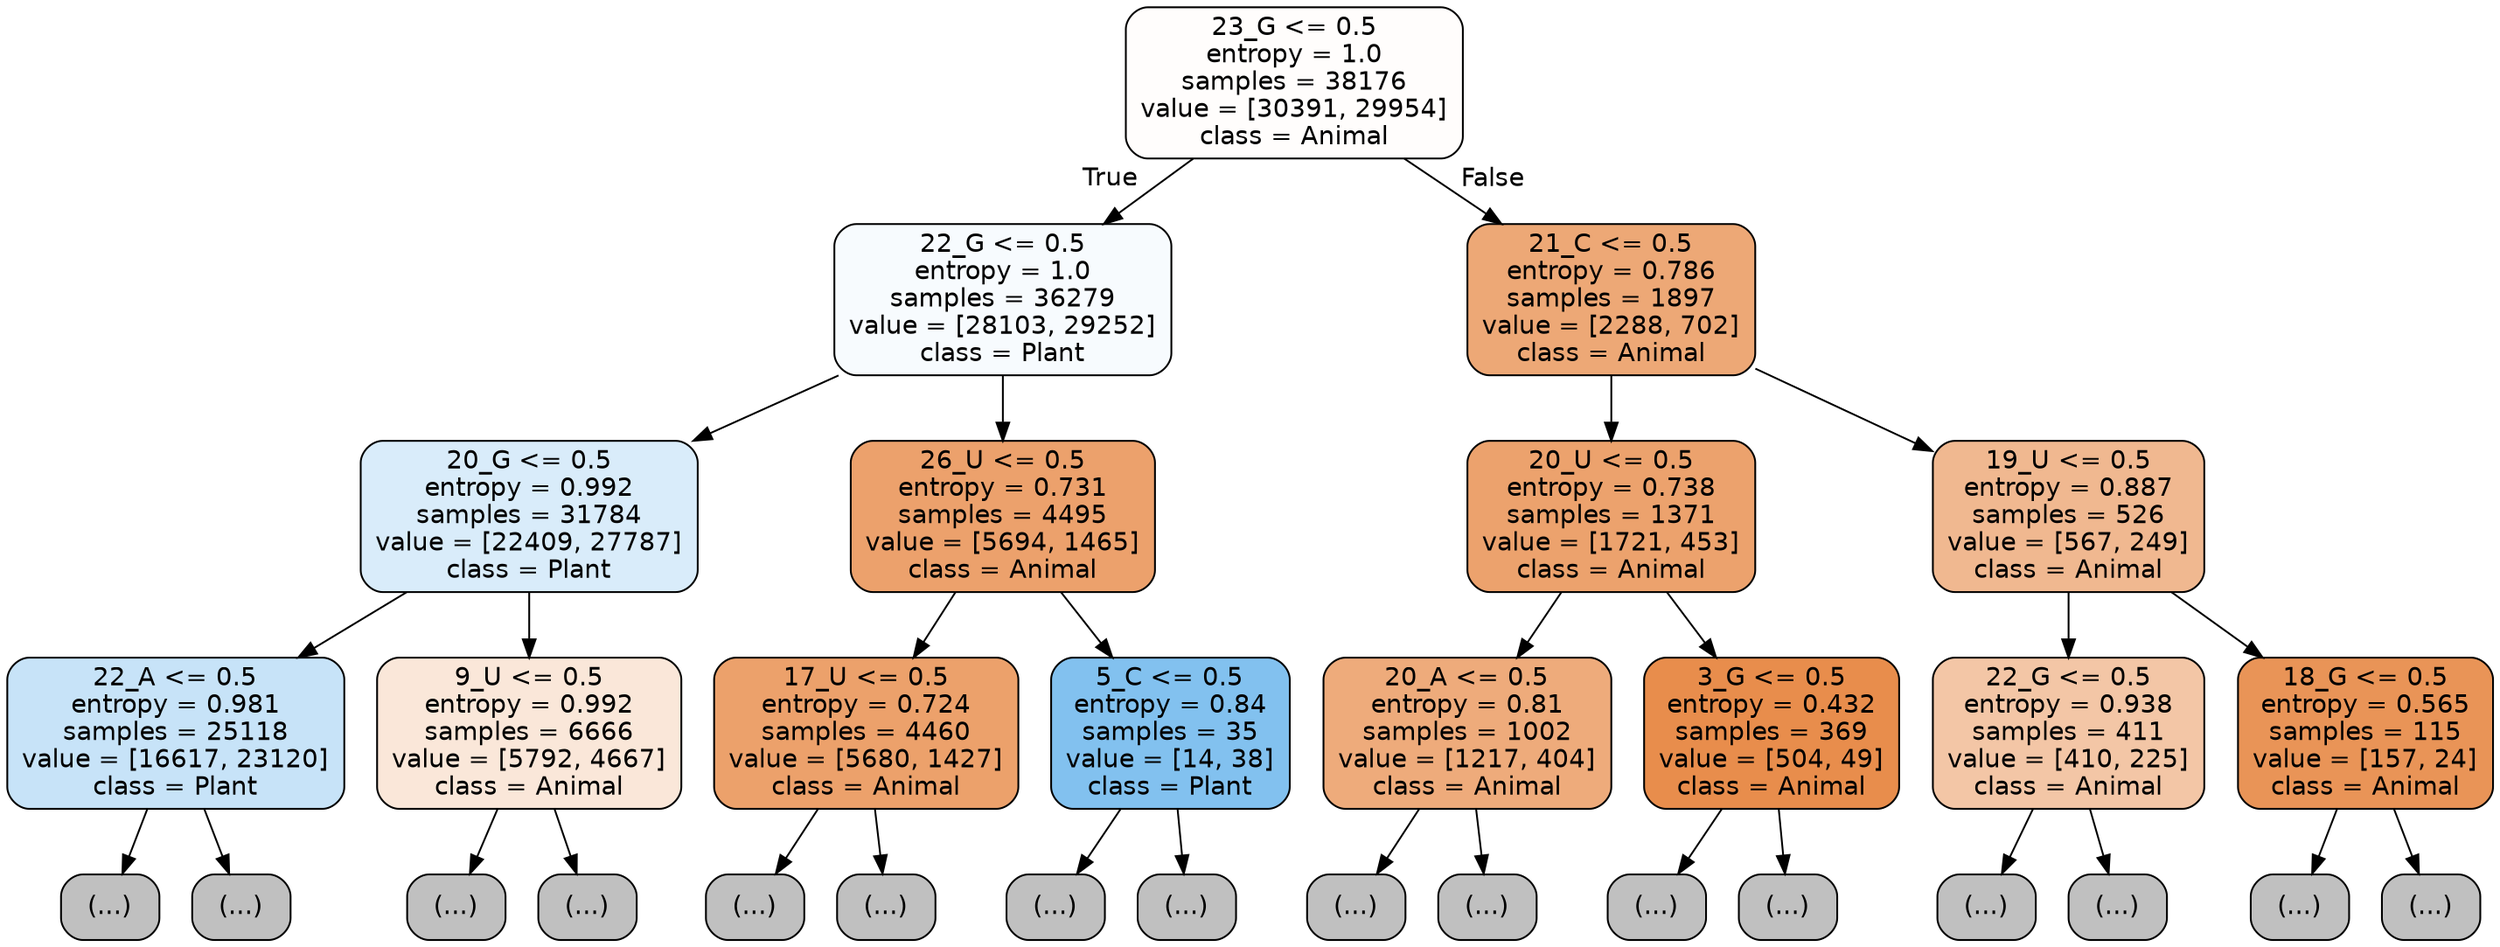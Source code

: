 digraph Tree {
node [shape=box, style="filled, rounded", color="black", fontname="helvetica"] ;
edge [fontname="helvetica"] ;
0 [label="23_G <= 0.5\nentropy = 1.0\nsamples = 38176\nvalue = [30391, 29954]\nclass = Animal", fillcolor="#fffdfc"] ;
1 [label="22_G <= 0.5\nentropy = 1.0\nsamples = 36279\nvalue = [28103, 29252]\nclass = Plant", fillcolor="#f7fbfe"] ;
0 -> 1 [labeldistance=2.5, labelangle=45, headlabel="True"] ;
2 [label="20_G <= 0.5\nentropy = 0.992\nsamples = 31784\nvalue = [22409, 27787]\nclass = Plant", fillcolor="#d9ecfa"] ;
1 -> 2 ;
3 [label="22_A <= 0.5\nentropy = 0.981\nsamples = 25118\nvalue = [16617, 23120]\nclass = Plant", fillcolor="#c7e3f8"] ;
2 -> 3 ;
4 [label="(...)", fillcolor="#C0C0C0"] ;
3 -> 4 ;
9441 [label="(...)", fillcolor="#C0C0C0"] ;
3 -> 9441 ;
10706 [label="9_U <= 0.5\nentropy = 0.992\nsamples = 6666\nvalue = [5792, 4667]\nclass = Animal", fillcolor="#fae7d9"] ;
2 -> 10706 ;
10707 [label="(...)", fillcolor="#C0C0C0"] ;
10706 -> 10707 ;
13210 [label="(...)", fillcolor="#C0C0C0"] ;
10706 -> 13210 ;
14195 [label="26_U <= 0.5\nentropy = 0.731\nsamples = 4495\nvalue = [5694, 1465]\nclass = Animal", fillcolor="#eca16c"] ;
1 -> 14195 ;
14196 [label="17_U <= 0.5\nentropy = 0.724\nsamples = 4460\nvalue = [5680, 1427]\nclass = Animal", fillcolor="#eca16b"] ;
14195 -> 14196 ;
14197 [label="(...)", fillcolor="#C0C0C0"] ;
14196 -> 14197 ;
15490 [label="(...)", fillcolor="#C0C0C0"] ;
14196 -> 15490 ;
15913 [label="5_C <= 0.5\nentropy = 0.84\nsamples = 35\nvalue = [14, 38]\nclass = Plant", fillcolor="#82c1ef"] ;
14195 -> 15913 ;
15914 [label="(...)", fillcolor="#C0C0C0"] ;
15913 -> 15914 ;
15927 [label="(...)", fillcolor="#C0C0C0"] ;
15913 -> 15927 ;
15928 [label="21_C <= 0.5\nentropy = 0.786\nsamples = 1897\nvalue = [2288, 702]\nclass = Animal", fillcolor="#eda876"] ;
0 -> 15928 [labeldistance=2.5, labelangle=-45, headlabel="False"] ;
15929 [label="20_U <= 0.5\nentropy = 0.738\nsamples = 1371\nvalue = [1721, 453]\nclass = Animal", fillcolor="#eca26d"] ;
15928 -> 15929 ;
15930 [label="20_A <= 0.5\nentropy = 0.81\nsamples = 1002\nvalue = [1217, 404]\nclass = Animal", fillcolor="#eeab7b"] ;
15929 -> 15930 ;
15931 [label="(...)", fillcolor="#C0C0C0"] ;
15930 -> 15931 ;
16170 [label="(...)", fillcolor="#C0C0C0"] ;
15930 -> 16170 ;
16291 [label="3_G <= 0.5\nentropy = 0.432\nsamples = 369\nvalue = [504, 49]\nclass = Animal", fillcolor="#e88d4c"] ;
15929 -> 16291 ;
16292 [label="(...)", fillcolor="#C0C0C0"] ;
16291 -> 16292 ;
16375 [label="(...)", fillcolor="#C0C0C0"] ;
16291 -> 16375 ;
16422 [label="19_U <= 0.5\nentropy = 0.887\nsamples = 526\nvalue = [567, 249]\nclass = Animal", fillcolor="#f0b890"] ;
15928 -> 16422 ;
16423 [label="22_G <= 0.5\nentropy = 0.938\nsamples = 411\nvalue = [410, 225]\nclass = Animal", fillcolor="#f3c6a6"] ;
16422 -> 16423 ;
16424 [label="(...)", fillcolor="#C0C0C0"] ;
16423 -> 16424 ;
16513 [label="(...)", fillcolor="#C0C0C0"] ;
16423 -> 16513 ;
16562 [label="18_G <= 0.5\nentropy = 0.565\nsamples = 115\nvalue = [157, 24]\nclass = Animal", fillcolor="#e99457"] ;
16422 -> 16562 ;
16563 [label="(...)", fillcolor="#C0C0C0"] ;
16562 -> 16563 ;
16584 [label="(...)", fillcolor="#C0C0C0"] ;
16562 -> 16584 ;
}